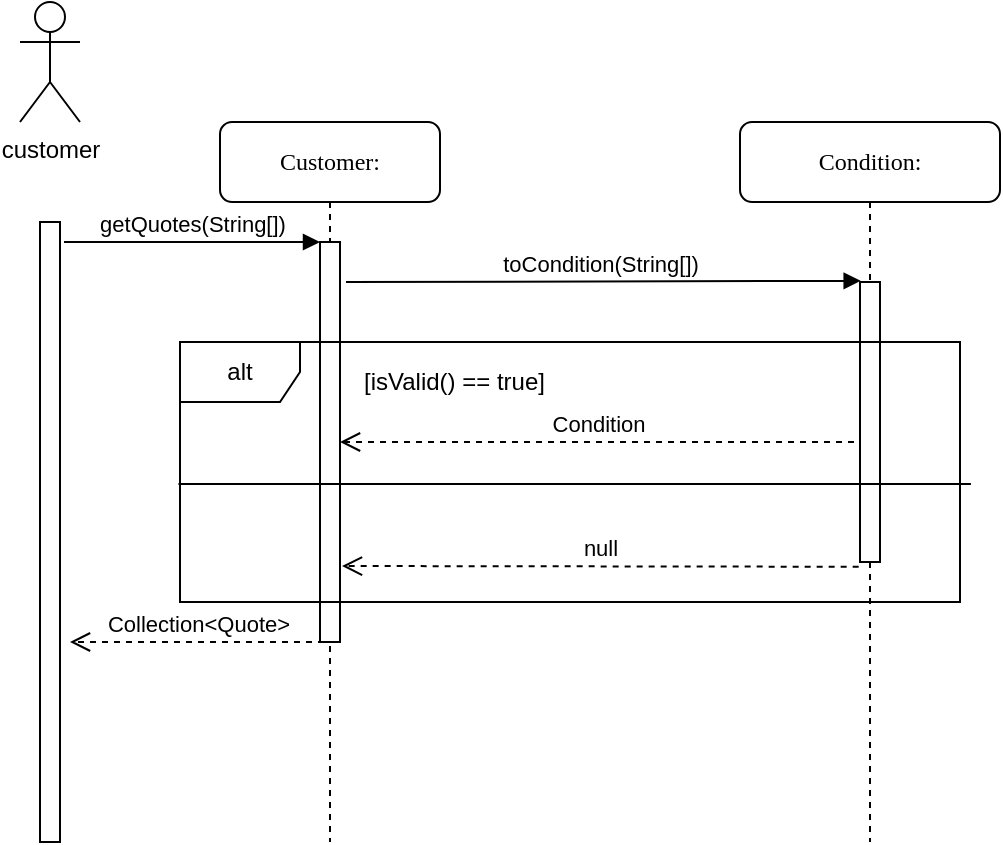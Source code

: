 <mxfile version="12.3.2" type="device" pages="3"><diagram name="Page-1" id="13e1069c-82ec-6db2-03f1-153e76fe0fe0"><mxGraphModel dx="1024" dy="523" grid="1" gridSize="10" guides="1" tooltips="1" connect="1" arrows="1" fold="1" page="1" pageScale="1" pageWidth="1100" pageHeight="850" background="#ffffff" math="0" shadow="0"><root><mxCell id="0"/><mxCell id="1" parent="0"/><mxCell id="xDo8lJDpd7f9FiDBxCTc-1" value="Customer:" style="shape=umlLifeline;perimeter=lifelinePerimeter;whiteSpace=wrap;html=1;container=1;collapsible=0;recursiveResize=0;outlineConnect=0;rounded=1;shadow=0;comic=0;labelBackgroundColor=none;strokeColor=#000000;strokeWidth=1;fillColor=#FFFFFF;fontFamily=Verdana;fontSize=12;fontColor=#000000;align=center;" parent="1" vertex="1"><mxGeometry x="140" y="80" width="110" height="360" as="geometry"/></mxCell><mxCell id="xDo8lJDpd7f9FiDBxCTc-2" value="" style="html=1;points=[];perimeter=orthogonalPerimeter;rounded=0;shadow=0;comic=0;labelBackgroundColor=none;strokeColor=#000000;strokeWidth=1;fillColor=#FFFFFF;fontFamily=Verdana;fontSize=12;fontColor=#000000;align=center;" parent="xDo8lJDpd7f9FiDBxCTc-1" vertex="1"><mxGeometry x="50" y="60" width="10" height="200" as="geometry"/></mxCell><mxCell id="xDo8lJDpd7f9FiDBxCTc-3" value="customer" style="shape=umlActor;verticalLabelPosition=bottom;labelBackgroundColor=#ffffff;verticalAlign=top;html=1;outlineConnect=0;" parent="1" vertex="1"><mxGeometry x="40" y="20" width="30" height="60" as="geometry"/></mxCell><mxCell id="xDo8lJDpd7f9FiDBxCTc-4" value="" style="html=1;points=[];perimeter=orthogonalPerimeter;" parent="1" vertex="1"><mxGeometry x="50" y="130" width="10" height="310" as="geometry"/></mxCell><mxCell id="xDo8lJDpd7f9FiDBxCTc-5" value="toCondition(String[])" style="html=1;verticalAlign=bottom;endArrow=block;entryX=0.033;entryY=-0.004;entryDx=0;entryDy=0;entryPerimeter=0;" parent="1" target="xDo8lJDpd7f9FiDBxCTc-8" edge="1"><mxGeometry x="-0.014" width="80" relative="1" as="geometry"><mxPoint x="203" y="160" as="sourcePoint"/><mxPoint x="140" y="160" as="targetPoint"/><mxPoint as="offset"/></mxGeometry></mxCell><mxCell id="xDo8lJDpd7f9FiDBxCTc-6" value="getQuotes(String[])" style="html=1;verticalAlign=bottom;endArrow=block;entryX=0;entryY=0;entryDx=0;entryDy=0;entryPerimeter=0;" parent="1" target="xDo8lJDpd7f9FiDBxCTc-2" edge="1"><mxGeometry width="80" relative="1" as="geometry"><mxPoint x="62" y="140" as="sourcePoint"/><mxPoint x="170" y="146" as="targetPoint"/></mxGeometry></mxCell><mxCell id="xDo8lJDpd7f9FiDBxCTc-7" value="Condition:" style="shape=umlLifeline;perimeter=lifelinePerimeter;whiteSpace=wrap;html=1;container=1;collapsible=0;recursiveResize=0;outlineConnect=0;rounded=1;shadow=0;comic=0;labelBackgroundColor=none;strokeColor=#000000;strokeWidth=1;fillColor=#FFFFFF;fontFamily=Verdana;fontSize=12;fontColor=#000000;align=center;" parent="1" vertex="1"><mxGeometry x="400" y="80" width="130" height="360" as="geometry"/></mxCell><mxCell id="xDo8lJDpd7f9FiDBxCTc-8" value="" style="html=1;points=[];perimeter=orthogonalPerimeter;rounded=0;shadow=0;comic=0;labelBackgroundColor=none;strokeColor=#000000;strokeWidth=1;fillColor=#FFFFFF;fontFamily=Verdana;fontSize=12;fontColor=#000000;align=center;" parent="xDo8lJDpd7f9FiDBxCTc-7" vertex="1"><mxGeometry x="60" y="80" width="10" height="140" as="geometry"/></mxCell><mxCell id="xDo8lJDpd7f9FiDBxCTc-9" value="null" style="html=1;verticalAlign=bottom;endArrow=open;dashed=1;endSize=8;exitX=-0.067;exitY=1.017;exitDx=0;exitDy=0;exitPerimeter=0;" parent="1" source="xDo8lJDpd7f9FiDBxCTc-8" edge="1"><mxGeometry relative="1" as="geometry"><mxPoint x="600" y="260" as="sourcePoint"/><mxPoint x="201" y="302" as="targetPoint"/></mxGeometry></mxCell><mxCell id="xDo8lJDpd7f9FiDBxCTc-10" value="Collection&amp;lt;Quote&amp;gt;" style="html=1;verticalAlign=bottom;endArrow=open;dashed=1;endSize=8;exitX=0.2;exitY=1;exitDx=0;exitDy=0;exitPerimeter=0;" parent="1" source="xDo8lJDpd7f9FiDBxCTc-2" edge="1"><mxGeometry relative="1" as="geometry"><mxPoint x="260" y="220" as="sourcePoint"/><mxPoint x="65" y="340" as="targetPoint"/></mxGeometry></mxCell><mxCell id="xDo8lJDpd7f9FiDBxCTc-11" value="alt" style="shape=umlFrame;whiteSpace=wrap;html=1;" parent="1" vertex="1"><mxGeometry x="120" y="190" width="390" height="130" as="geometry"/></mxCell><mxCell id="xDo8lJDpd7f9FiDBxCTc-12" value="[isValid() == true]" style="text;html=1;resizable=0;points=[];autosize=1;align=left;verticalAlign=top;spacingTop=-4;" parent="1" vertex="1"><mxGeometry x="210" y="200" width="110" height="20" as="geometry"/></mxCell><mxCell id="xDo8lJDpd7f9FiDBxCTc-13" value="Condition" style="html=1;verticalAlign=bottom;endArrow=open;dashed=1;endSize=8;entryX=1;entryY=0.5;entryDx=0;entryDy=0;entryPerimeter=0;" parent="1" target="xDo8lJDpd7f9FiDBxCTc-2" edge="1"><mxGeometry relative="1" as="geometry"><mxPoint x="457" y="240" as="sourcePoint"/><mxPoint x="203" y="203" as="targetPoint"/><Array as="points"><mxPoint x="280" y="240"/></Array></mxGeometry></mxCell><mxCell id="xDo8lJDpd7f9FiDBxCTc-14" value="" style="endArrow=none;html=1;exitX=-0.002;exitY=0.546;exitDx=0;exitDy=0;exitPerimeter=0;entryX=1.014;entryY=0.546;entryDx=0;entryDy=0;entryPerimeter=0;" parent="1" source="xDo8lJDpd7f9FiDBxCTc-11" target="xDo8lJDpd7f9FiDBxCTc-11" edge="1"><mxGeometry width="50" height="50" relative="1" as="geometry"><mxPoint x="310" y="270" as="sourcePoint"/><mxPoint x="360" y="220" as="targetPoint"/></mxGeometry></mxCell></root></mxGraphModel></diagram><diagram id="Umd8gp32eJ31KJhmAJoX" name="Page-2"><mxGraphModel dx="1049" dy="572" grid="1" gridSize="10" guides="1" tooltips="1" connect="1" arrows="1" fold="1" page="1" pageScale="1" pageWidth="827" pageHeight="1169" math="0" shadow="0"><root><mxCell id="yTZAu1W29XXAWNeBkurf-0"/><mxCell id="yTZAu1W29XXAWNeBkurf-1" parent="yTZAu1W29XXAWNeBkurf-0"/><mxCell id="yTZAu1W29XXAWNeBkurf-2" value="customer" style="shape=umlActor;verticalLabelPosition=bottom;labelBackgroundColor=#ffffff;verticalAlign=top;html=1;" parent="yTZAu1W29XXAWNeBkurf-1" vertex="1"><mxGeometry x="40" y="157.5" width="30" height="60" as="geometry"/></mxCell><mxCell id="YnaMXe4O487GlzYgH68Y-1" value="Booking:" style="html=1;" parent="yTZAu1W29XXAWNeBkurf-1" vertex="1"><mxGeometry x="483" y="157.5" width="140" height="65" as="geometry"/></mxCell><mxCell id="YnaMXe4O487GlzYgH68Y-2" value="DeliveryService:" style="html=1;" parent="yTZAu1W29XXAWNeBkurf-1" vertex="1"><mxGeometry x="323" y="330" width="140" height="60" as="geometry"/></mxCell><mxCell id="YnaMXe4O487GlzYgH68Y-5" value="provider" style="shape=umlActor;verticalLabelPosition=bottom;labelBackgroundColor=#ffffff;verticalAlign=top;html=1;outlineConnect=0;" parent="yTZAu1W29XXAWNeBkurf-1" vertex="1"><mxGeometry x="770" y="160" width="30" height="60" as="geometry"/></mxCell><mxCell id="N6N3lyknSlCr8rbyIp99-1" value="Customer:" style="html=1;" vertex="1" parent="yTZAu1W29XXAWNeBkurf-1"><mxGeometry x="203" y="160" width="140" height="65" as="geometry"/></mxCell><mxCell id="N6N3lyknSlCr8rbyIp99-3" value="" style="endArrow=none;html=1;exitX=1;exitY=0.25;exitDx=0;exitDy=0;entryX=0;entryY=0.25;entryDx=0;entryDy=0;" edge="1" parent="yTZAu1W29XXAWNeBkurf-1" source="N6N3lyknSlCr8rbyIp99-1" target="YnaMXe4O487GlzYgH68Y-1"><mxGeometry width="50" height="50" relative="1" as="geometry"><mxPoint x="130" y="280" as="sourcePoint"/><mxPoint x="180" y="230" as="targetPoint"/></mxGeometry></mxCell><mxCell id="N6N3lyknSlCr8rbyIp99-4" value="" style="endArrow=none;html=1;exitX=1;exitY=0.75;exitDx=0;exitDy=0;entryX=0;entryY=0.75;entryDx=0;entryDy=0;" edge="1" parent="yTZAu1W29XXAWNeBkurf-1" source="N6N3lyknSlCr8rbyIp99-1" target="YnaMXe4O487GlzYgH68Y-1"><mxGeometry width="50" height="50" relative="1" as="geometry"><mxPoint x="380" y="270" as="sourcePoint"/><mxPoint x="430" y="220" as="targetPoint"/></mxGeometry></mxCell><mxCell id="N6N3lyknSlCr8rbyIp99-7" value="" style="endArrow=classic;html=1;" edge="1" parent="yTZAu1W29XXAWNeBkurf-1"><mxGeometry width="50" height="50" relative="1" as="geometry"><mxPoint x="460" y="220" as="sourcePoint"/><mxPoint x="360" y="220" as="targetPoint"/></mxGeometry></mxCell><mxCell id="N6N3lyknSlCr8rbyIp99-8" value="3.1.notifyCustomer()" style="text;html=1;strokeColor=none;fillColor=none;align=center;verticalAlign=middle;whiteSpace=wrap;rounded=0;" vertex="1" parent="yTZAu1W29XXAWNeBkurf-1"><mxGeometry x="380" y="230" width="40" height="20" as="geometry"/></mxCell><mxCell id="N6N3lyknSlCr8rbyIp99-9" value="" style="endArrow=classic;html=1;" edge="1" parent="yTZAu1W29XXAWNeBkurf-1"><mxGeometry width="50" height="50" relative="1" as="geometry"><mxPoint x="640" y="220" as="sourcePoint"/><mxPoint x="730" y="230" as="targetPoint"/></mxGeometry></mxCell><mxCell id="N6N3lyknSlCr8rbyIp99-10" value="" style="endArrow=none;html=1;exitX=1;exitY=0.75;exitDx=0;exitDy=0;entryX=0;entryY=1;entryDx=0;entryDy=0;entryPerimeter=0;" edge="1" parent="yTZAu1W29XXAWNeBkurf-1" source="YnaMXe4O487GlzYgH68Y-1" target="YnaMXe4O487GlzYgH68Y-5"><mxGeometry width="50" height="50" relative="1" as="geometry"><mxPoint x="670" y="180" as="sourcePoint"/><mxPoint x="720" y="130" as="targetPoint"/></mxGeometry></mxCell><mxCell id="N6N3lyknSlCr8rbyIp99-11" value="3.2.notifyProvider()" style="text;html=1;strokeColor=none;fillColor=none;align=center;verticalAlign=middle;whiteSpace=wrap;rounded=0;" vertex="1" parent="yTZAu1W29XXAWNeBkurf-1"><mxGeometry x="670" y="230" width="40" height="20" as="geometry"/></mxCell><mxCell id="N6N3lyknSlCr8rbyIp99-13" value="" style="endArrow=classic;html=1;" edge="1" parent="yTZAu1W29XXAWNeBkurf-1"><mxGeometry width="50" height="50" relative="1" as="geometry"><mxPoint x="360" y="160" as="sourcePoint"/><mxPoint x="470" y="160" as="targetPoint"/></mxGeometry></mxCell><mxCell id="N6N3lyknSlCr8rbyIp99-14" value="2.printOrder()" style="text;html=1;strokeColor=none;fillColor=none;align=center;verticalAlign=middle;whiteSpace=wrap;rounded=0;" vertex="1" parent="yTZAu1W29XXAWNeBkurf-1"><mxGeometry x="393" y="137.5" width="40" height="20" as="geometry"/></mxCell><mxCell id="N6N3lyknSlCr8rbyIp99-15" value="" style="endArrow=none;html=1;exitX=0.25;exitY=1;exitDx=0;exitDy=0;entryX=1;entryY=0.25;entryDx=0;entryDy=0;" edge="1" parent="yTZAu1W29XXAWNeBkurf-1" source="YnaMXe4O487GlzYgH68Y-1" target="YnaMXe4O487GlzYgH68Y-2"><mxGeometry width="50" height="50" relative="1" as="geometry"><mxPoint x="520" y="120" as="sourcePoint"/><mxPoint x="570" y="70" as="targetPoint"/></mxGeometry></mxCell><mxCell id="N6N3lyknSlCr8rbyIp99-16" value="" style="endArrow=classic;html=1;" edge="1" parent="yTZAu1W29XXAWNeBkurf-1"><mxGeometry width="50" height="50" relative="1" as="geometry"><mxPoint x="520" y="240" as="sourcePoint"/><mxPoint x="480" y="340" as="targetPoint"/></mxGeometry></mxCell><mxCell id="N6N3lyknSlCr8rbyIp99-17" value="4.1.scheduleDelivery(Deliverable, Location, Location, LocalDate)" style="text;html=1;strokeColor=none;fillColor=none;align=center;verticalAlign=middle;whiteSpace=wrap;rounded=0;" vertex="1" parent="yTZAu1W29XXAWNeBkurf-1"><mxGeometry x="373" y="290" width="40" height="20" as="geometry"/></mxCell><mxCell id="s91wvsLHyAYl7gNklVJB-0" value="" style="endArrow=none;html=1;exitX=1;exitY=0.333;exitDx=0;exitDy=0;exitPerimeter=0;entryX=0;entryY=0.25;entryDx=0;entryDy=0;" edge="1" parent="yTZAu1W29XXAWNeBkurf-1" source="yTZAu1W29XXAWNeBkurf-2" target="N6N3lyknSlCr8rbyIp99-1"><mxGeometry width="50" height="50" relative="1" as="geometry"><mxPoint x="120" y="170" as="sourcePoint"/><mxPoint x="170" y="120" as="targetPoint"/></mxGeometry></mxCell><mxCell id="s91wvsLHyAYl7gNklVJB-1" value="" style="endArrow=classic;html=1;" edge="1" parent="yTZAu1W29XXAWNeBkurf-1"><mxGeometry width="50" height="50" relative="1" as="geometry"><mxPoint x="80" y="170" as="sourcePoint"/><mxPoint x="190" y="170" as="targetPoint"/></mxGeometry></mxCell><mxCell id="s91wvsLHyAYl7gNklVJB-2" value="1.bookQuote(Quote)" style="text;html=1;strokeColor=none;fillColor=none;align=center;verticalAlign=middle;whiteSpace=wrap;rounded=0;" vertex="1" parent="yTZAu1W29XXAWNeBkurf-1"><mxGeometry x="110" y="140" width="40" height="20" as="geometry"/></mxCell><mxCell id="s91wvsLHyAYl7gNklVJB-4" value="Bike:" style="html=1;" vertex="1" parent="yTZAu1W29XXAWNeBkurf-1"><mxGeometry x="620" y="330" width="140" height="60" as="geometry"/></mxCell><mxCell id="s91wvsLHyAYl7gNklVJB-5" value="" style="endArrow=none;html=1;exitX=0;exitY=0.75;exitDx=0;exitDy=0;entryX=1;entryY=0.75;entryDx=0;entryDy=0;" edge="1" parent="yTZAu1W29XXAWNeBkurf-1" source="s91wvsLHyAYl7gNklVJB-4" target="YnaMXe4O487GlzYgH68Y-2"><mxGeometry width="50" height="50" relative="1" as="geometry"><mxPoint x="540" y="310" as="sourcePoint"/><mxPoint x="500" y="400" as="targetPoint"/></mxGeometry></mxCell><mxCell id="s91wvsLHyAYl7gNklVJB-6" value="" style="endArrow=classic;html=1;" edge="1" parent="yTZAu1W29XXAWNeBkurf-1"><mxGeometry width="50" height="50" relative="1" as="geometry"><mxPoint x="480" y="390" as="sourcePoint"/><mxPoint x="600" y="390" as="targetPoint"/></mxGeometry></mxCell><mxCell id="s91wvsLHyAYl7gNklVJB-7" value="5.onDropoff()" style="text;html=1;strokeColor=none;fillColor=none;align=center;verticalAlign=middle;whiteSpace=wrap;rounded=0;" vertex="1" parent="yTZAu1W29XXAWNeBkurf-1"><mxGeometry x="500" y="400" width="40" height="20" as="geometry"/></mxCell><mxCell id="s91wvsLHyAYl7gNklVJB-8" value="" style="endArrow=none;html=1;exitX=0.25;exitY=0;exitDx=0;exitDy=0;entryX=0.75;entryY=1;entryDx=0;entryDy=0;" edge="1" parent="yTZAu1W29XXAWNeBkurf-1" source="s91wvsLHyAYl7gNklVJB-4" target="YnaMXe4O487GlzYgH68Y-1"><mxGeometry width="50" height="50" relative="1" as="geometry"><mxPoint x="550" y="300" as="sourcePoint"/><mxPoint x="600" y="250" as="targetPoint"/></mxGeometry></mxCell><mxCell id="s91wvsLHyAYl7gNklVJB-9" value="" style="endArrow=classic;html=1;" edge="1" parent="yTZAu1W29XXAWNeBkurf-1"><mxGeometry width="50" height="50" relative="1" as="geometry"><mxPoint x="580" y="230" as="sourcePoint"/><mxPoint x="640" y="320" as="targetPoint"/></mxGeometry></mxCell><mxCell id="s91wvsLHyAYl7gNklVJB-12" value="4.2.onDropoff()" style="text;html=1;strokeColor=none;fillColor=none;align=center;verticalAlign=middle;whiteSpace=wrap;rounded=0;" vertex="1" parent="yTZAu1W29XXAWNeBkurf-1"><mxGeometry x="660" y="280" width="40" height="20" as="geometry"/></mxCell></root></mxGraphModel></diagram><diagram id="lj2f_su56BQ6Mlhae7jC" name="Page-3"><mxGraphModel dx="1049" dy="572" grid="1" gridSize="10" guides="1" tooltips="1" connect="1" arrows="1" fold="1" page="1" pageScale="1" pageWidth="827" pageHeight="1169" math="0" shadow="0"><root><mxCell id="EoG1kr6-wxlYVNPkRzxC-0"/><mxCell id="EoG1kr6-wxlYVNPkRzxC-1" parent="EoG1kr6-wxlYVNPkRzxC-0"/><mxCell id="EoG1kr6-wxlYVNPkRzxC-2" value="BikeProvider" style="shape=umlActor;verticalLabelPosition=bottom;labelBackgroundColor=#ffffff;verticalAlign=top;html=1;" parent="EoG1kr6-wxlYVNPkRzxC-1" vertex="1"><mxGeometry x="40" y="80" width="30" height="60" as="geometry"/></mxCell><mxCell id="EoG1kr6-wxlYVNPkRzxC-3" value="BikeProvider:" style="html=1;" parent="EoG1kr6-wxlYVNPkRzxC-1" vertex="1"><mxGeometry x="268" y="80" width="145" height="80" as="geometry"/></mxCell><mxCell id="EoG1kr6-wxlYVNPkRzxC-4" value="DeliveryService:" style="html=1;" parent="EoG1kr6-wxlYVNPkRzxC-1" vertex="1"><mxGeometry x="600" y="80" width="150" height="80" as="geometry"/></mxCell><mxCell id="ACwGWzEghXXS8AOLDZ4g-0" value="Bike:" style="html=1;" parent="EoG1kr6-wxlYVNPkRzxC-1" vertex="1"><mxGeometry x="268" y="260" width="152" height="70" as="geometry"/></mxCell><mxCell id="T_SMkUJhmGVMxjzhBcUt-2" value="" style="endArrow=none;html=1;exitX=1;exitY=0.333;exitDx=0;exitDy=0;exitPerimeter=0;entryX=0;entryY=0.25;entryDx=0;entryDy=0;" edge="1" parent="EoG1kr6-wxlYVNPkRzxC-1" source="EoG1kr6-wxlYVNPkRzxC-2" target="EoG1kr6-wxlYVNPkRzxC-3"><mxGeometry width="50" height="50" relative="1" as="geometry"><mxPoint x="120" y="230" as="sourcePoint"/><mxPoint x="170" y="180" as="targetPoint"/></mxGeometry></mxCell><mxCell id="T_SMkUJhmGVMxjzhBcUt-3" value="" style="endArrow=classic;html=1;" edge="1" parent="EoG1kr6-wxlYVNPkRzxC-1"><mxGeometry width="50" height="50" relative="1" as="geometry"><mxPoint x="80" y="90" as="sourcePoint"/><mxPoint x="240" y="90" as="targetPoint"/></mxGeometry></mxCell><mxCell id="T_SMkUJhmGVMxjzhBcUt-4" value="1.returnBikePartner(integer, LocalDate)" style="text;html=1;strokeColor=none;fillColor=none;align=center;verticalAlign=middle;whiteSpace=wrap;rounded=0;" vertex="1" parent="EoG1kr6-wxlYVNPkRzxC-1"><mxGeometry x="140" y="60" width="40" height="20" as="geometry"/></mxCell><mxCell id="T_SMkUJhmGVMxjzhBcUt-5" value="" style="endArrow=none;html=1;exitX=1;exitY=0.75;exitDx=0;exitDy=0;entryX=0;entryY=0.75;entryDx=0;entryDy=0;" edge="1" parent="EoG1kr6-wxlYVNPkRzxC-1" source="EoG1kr6-wxlYVNPkRzxC-3" target="EoG1kr6-wxlYVNPkRzxC-4"><mxGeometry width="50" height="50" relative="1" as="geometry"><mxPoint x="440" y="130" as="sourcePoint"/><mxPoint x="490" y="80" as="targetPoint"/></mxGeometry></mxCell><mxCell id="T_SMkUJhmGVMxjzhBcUt-6" value="" style="endArrow=classic;html=1;" edge="1" parent="EoG1kr6-wxlYVNPkRzxC-1"><mxGeometry width="50" height="50" relative="1" as="geometry"><mxPoint x="430" y="130" as="sourcePoint"/><mxPoint x="590" y="130" as="targetPoint"/></mxGeometry></mxCell><mxCell id="T_SMkUJhmGVMxjzhBcUt-7" value="2.1scheduleDelivery(Deliverable, Location, Location, LocalDate)" style="text;html=1;strokeColor=none;fillColor=none;align=center;verticalAlign=middle;whiteSpace=wrap;rounded=0;" vertex="1" parent="EoG1kr6-wxlYVNPkRzxC-1"><mxGeometry x="486.5" y="100" width="40" height="20" as="geometry"/></mxCell><mxCell id="T_SMkUJhmGVMxjzhBcUt-8" value="" style="endArrow=none;html=1;exitX=0.25;exitY=1;exitDx=0;exitDy=0;entryX=0.25;entryY=0;entryDx=0;entryDy=0;" edge="1" parent="EoG1kr6-wxlYVNPkRzxC-1" source="EoG1kr6-wxlYVNPkRzxC-3" target="ACwGWzEghXXS8AOLDZ4g-0"><mxGeometry width="50" height="50" relative="1" as="geometry"><mxPoint x="120" y="220" as="sourcePoint"/><mxPoint x="280" y="240" as="targetPoint"/></mxGeometry></mxCell><mxCell id="T_SMkUJhmGVMxjzhBcUt-9" value="" style="endArrow=classic;html=1;" edge="1" parent="EoG1kr6-wxlYVNPkRzxC-1"><mxGeometry width="50" height="50" relative="1" as="geometry"><mxPoint x="290" y="170" as="sourcePoint"/><mxPoint x="290" y="250" as="targetPoint"/></mxGeometry></mxCell><mxCell id="T_SMkUJhmGVMxjzhBcUt-10" value="2.2.onPickup()" style="text;html=1;strokeColor=none;fillColor=none;align=center;verticalAlign=middle;whiteSpace=wrap;rounded=0;" vertex="1" parent="EoG1kr6-wxlYVNPkRzxC-1"><mxGeometry x="221" y="190" width="40" height="20" as="geometry"/></mxCell><mxCell id="T_SMkUJhmGVMxjzhBcUt-11" value="" style="endArrow=none;html=1;exitX=1;exitY=0.25;exitDx=0;exitDy=0;entryX=0.25;entryY=1;entryDx=0;entryDy=0;" edge="1" parent="EoG1kr6-wxlYVNPkRzxC-1" source="ACwGWzEghXXS8AOLDZ4g-0" target="EoG1kr6-wxlYVNPkRzxC-4"><mxGeometry width="50" height="50" relative="1" as="geometry"><mxPoint x="550" y="240" as="sourcePoint"/><mxPoint x="600" y="190" as="targetPoint"/></mxGeometry></mxCell><mxCell id="T_SMkUJhmGVMxjzhBcUt-12" value="" style="endArrow=classic;html=1;" edge="1" parent="EoG1kr6-wxlYVNPkRzxC-1"><mxGeometry width="50" height="50" relative="1" as="geometry"><mxPoint x="640" y="180" as="sourcePoint"/><mxPoint x="450" y="280" as="targetPoint"/></mxGeometry></mxCell><mxCell id="T_SMkUJhmGVMxjzhBcUt-13" value="3.onPickup()" style="text;html=1;strokeColor=none;fillColor=none;align=center;verticalAlign=middle;whiteSpace=wrap;rounded=0;" vertex="1" parent="EoG1kr6-wxlYVNPkRzxC-1"><mxGeometry x="590" y="210" width="40" height="20" as="geometry"/></mxCell></root></mxGraphModel></diagram></mxfile>